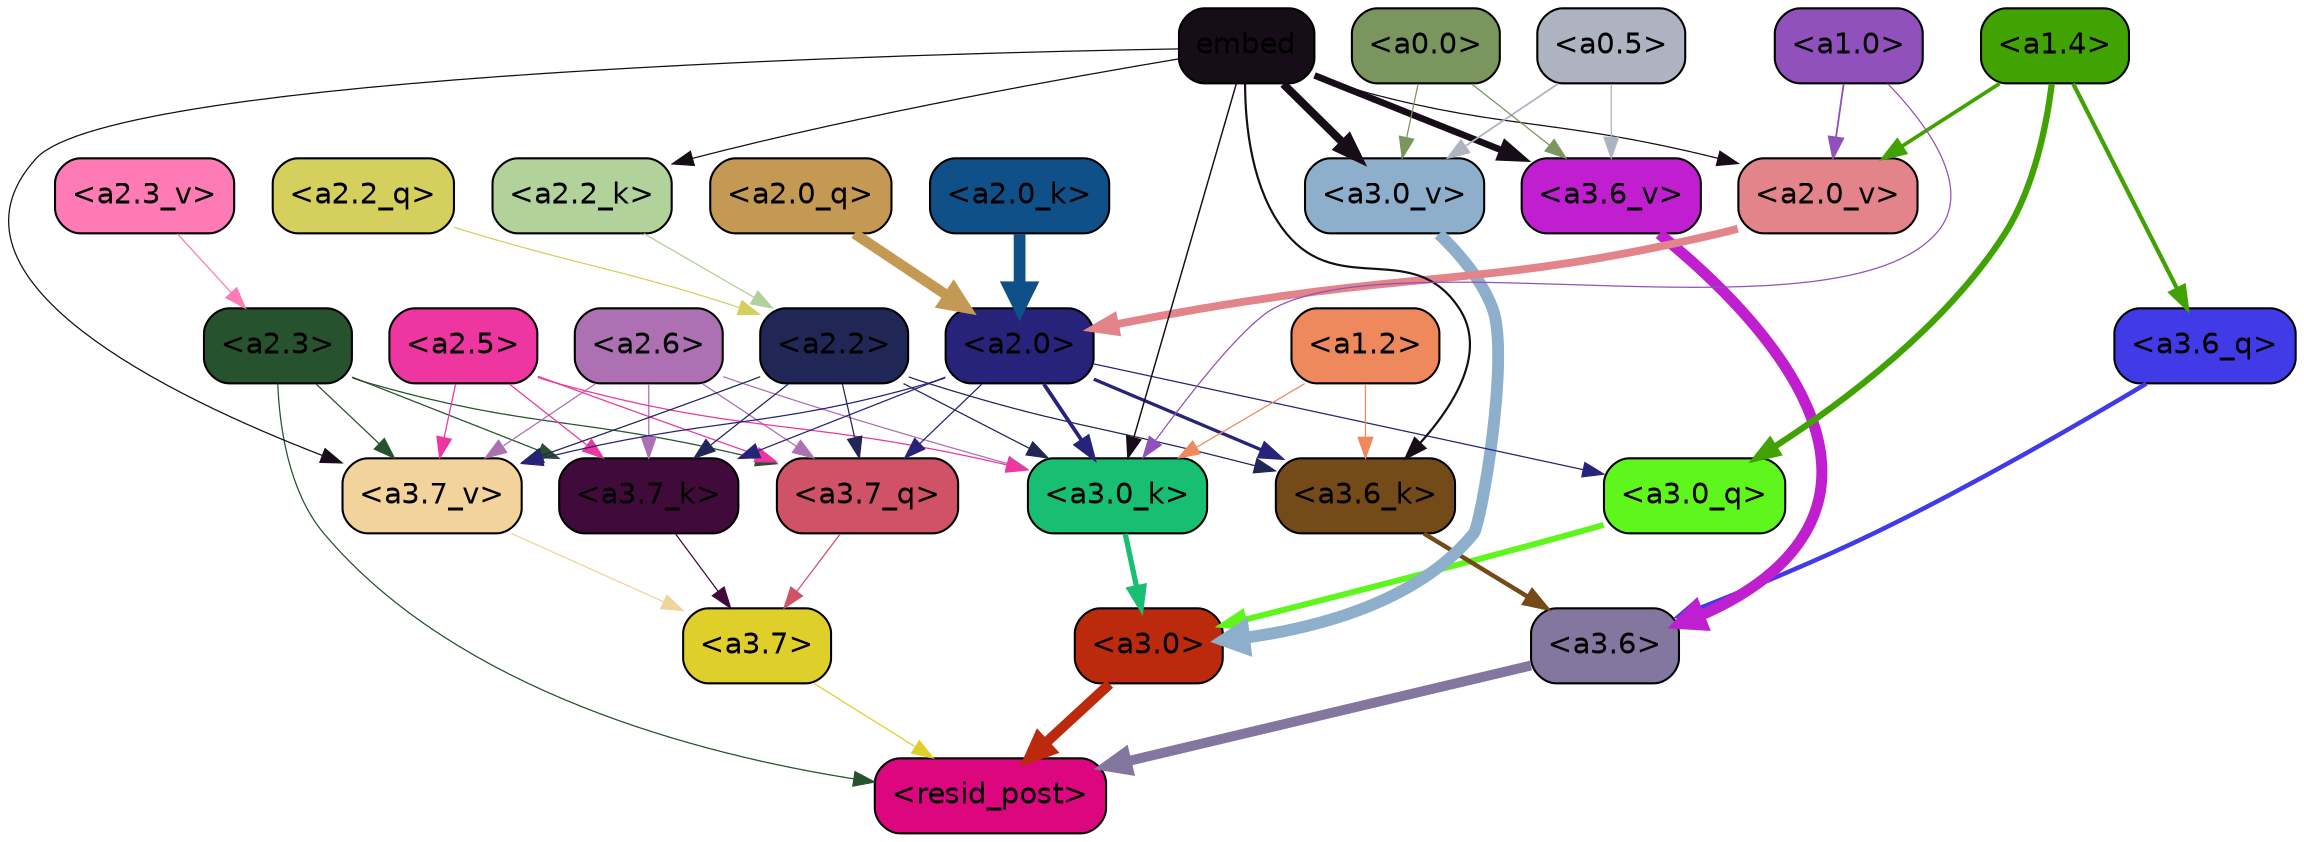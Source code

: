 strict digraph "" {
	graph [bgcolor=transparent,
		layout=dot,
		overlap=false,
		splines=true
	];
	"<a3.7>"	[color=black,
		fillcolor="#dfcf2b",
		fontname=Helvetica,
		shape=box,
		style="filled, rounded"];
	"<resid_post>"	[color=black,
		fillcolor="#dc067e",
		fontname=Helvetica,
		shape=box,
		style="filled, rounded"];
	"<a3.7>" -> "<resid_post>"	[color="#dfcf2b",
		penwidth=0.6];
	"<a3.6>"	[color=black,
		fillcolor="#84779f",
		fontname=Helvetica,
		shape=box,
		style="filled, rounded"];
	"<a3.6>" -> "<resid_post>"	[color="#84779f",
		penwidth=4.751592040061951];
	"<a3.0>"	[color=black,
		fillcolor="#bb2a0d",
		fontname=Helvetica,
		shape=box,
		style="filled, rounded"];
	"<a3.0>" -> "<resid_post>"	[color="#bb2a0d",
		penwidth=4.904066681861877];
	"<a2.3>"	[color=black,
		fillcolor="#27522e",
		fontname=Helvetica,
		shape=box,
		style="filled, rounded"];
	"<a2.3>" -> "<resid_post>"	[color="#27522e",
		penwidth=0.6];
	"<a3.7_q>"	[color=black,
		fillcolor="#d05267",
		fontname=Helvetica,
		shape=box,
		style="filled, rounded"];
	"<a2.3>" -> "<a3.7_q>"	[color="#27522e",
		penwidth=0.6];
	"<a3.7_k>"	[color=black,
		fillcolor="#400b3b",
		fontname=Helvetica,
		shape=box,
		style="filled, rounded"];
	"<a2.3>" -> "<a3.7_k>"	[color="#27522e",
		penwidth=0.6];
	"<a3.7_v>"	[color=black,
		fillcolor="#f2d39b",
		fontname=Helvetica,
		shape=box,
		style="filled, rounded"];
	"<a2.3>" -> "<a3.7_v>"	[color="#27522e",
		penwidth=0.6];
	"<a3.7_q>" -> "<a3.7>"	[color="#d05267",
		penwidth=0.6];
	"<a3.6_q>"	[color=black,
		fillcolor="#413be7",
		fontname=Helvetica,
		shape=box,
		style="filled, rounded"];
	"<a3.6_q>" -> "<a3.6>"	[color="#413be7",
		penwidth=2.160832464694977];
	"<a3.0_q>"	[color=black,
		fillcolor="#5ff61e",
		fontname=Helvetica,
		shape=box,
		style="filled, rounded"];
	"<a3.0_q>" -> "<a3.0>"	[color="#5ff61e",
		penwidth=2.870753765106201];
	"<a3.7_k>" -> "<a3.7>"	[color="#400b3b",
		penwidth=0.6];
	"<a3.6_k>"	[color=black,
		fillcolor="#744b18",
		fontname=Helvetica,
		shape=box,
		style="filled, rounded"];
	"<a3.6_k>" -> "<a3.6>"	[color="#744b18",
		penwidth=2.13908451795578];
	"<a3.0_k>"	[color=black,
		fillcolor="#18bf72",
		fontname=Helvetica,
		shape=box,
		style="filled, rounded"];
	"<a3.0_k>" -> "<a3.0>"	[color="#18bf72",
		penwidth=2.520303964614868];
	"<a3.7_v>" -> "<a3.7>"	[color="#f2d39b",
		penwidth=0.6];
	"<a3.6_v>"	[color=black,
		fillcolor="#bf1fce",
		fontname=Helvetica,
		shape=box,
		style="filled, rounded"];
	"<a3.6_v>" -> "<a3.6>"	[color="#bf1fce",
		penwidth=5.297133803367615];
	"<a3.0_v>"	[color=black,
		fillcolor="#8dafcc",
		fontname=Helvetica,
		shape=box,
		style="filled, rounded"];
	"<a3.0_v>" -> "<a3.0>"	[color="#8dafcc",
		penwidth=5.680712580680847];
	"<a2.6>"	[color=black,
		fillcolor="#ad70b3",
		fontname=Helvetica,
		shape=box,
		style="filled, rounded"];
	"<a2.6>" -> "<a3.7_q>"	[color="#ad70b3",
		penwidth=0.6];
	"<a2.6>" -> "<a3.7_k>"	[color="#ad70b3",
		penwidth=0.6];
	"<a2.6>" -> "<a3.0_k>"	[color="#ad70b3",
		penwidth=0.6];
	"<a2.6>" -> "<a3.7_v>"	[color="#ad70b3",
		penwidth=0.6];
	"<a2.5>"	[color=black,
		fillcolor="#ed36a0",
		fontname=Helvetica,
		shape=box,
		style="filled, rounded"];
	"<a2.5>" -> "<a3.7_q>"	[color="#ed36a0",
		penwidth=0.6];
	"<a2.5>" -> "<a3.7_k>"	[color="#ed36a0",
		penwidth=0.6];
	"<a2.5>" -> "<a3.0_k>"	[color="#ed36a0",
		penwidth=0.6];
	"<a2.5>" -> "<a3.7_v>"	[color="#ed36a0",
		penwidth=0.6];
	"<a2.2>"	[color=black,
		fillcolor="#202656",
		fontname=Helvetica,
		shape=box,
		style="filled, rounded"];
	"<a2.2>" -> "<a3.7_q>"	[color="#202656",
		penwidth=0.6];
	"<a2.2>" -> "<a3.7_k>"	[color="#202656",
		penwidth=0.6];
	"<a2.2>" -> "<a3.6_k>"	[color="#202656",
		penwidth=0.6];
	"<a2.2>" -> "<a3.0_k>"	[color="#202656",
		penwidth=0.6];
	"<a2.2>" -> "<a3.7_v>"	[color="#202656",
		penwidth=0.6];
	"<a2.0>"	[color=black,
		fillcolor="#28237a",
		fontname=Helvetica,
		shape=box,
		style="filled, rounded"];
	"<a2.0>" -> "<a3.7_q>"	[color="#28237a",
		penwidth=0.6];
	"<a2.0>" -> "<a3.0_q>"	[color="#28237a",
		penwidth=0.6];
	"<a2.0>" -> "<a3.7_k>"	[color="#28237a",
		penwidth=0.6];
	"<a2.0>" -> "<a3.6_k>"	[color="#28237a",
		penwidth=1.5897698998451233];
	"<a2.0>" -> "<a3.0_k>"	[color="#28237a",
		penwidth=1.8405593037605286];
	"<a2.0>" -> "<a3.7_v>"	[color="#28237a",
		penwidth=0.6];
	"<a1.4>"	[color=black,
		fillcolor="#41a204",
		fontname=Helvetica,
		shape=box,
		style="filled, rounded"];
	"<a1.4>" -> "<a3.6_q>"	[color="#41a204",
		penwidth=2.0260728895664215];
	"<a1.4>" -> "<a3.0_q>"	[color="#41a204",
		penwidth=3.0185627341270447];
	"<a2.0_v>"	[color=black,
		fillcolor="#e28489",
		fontname=Helvetica,
		shape=box,
		style="filled, rounded"];
	"<a1.4>" -> "<a2.0_v>"	[color="#41a204",
		penwidth=1.7970525026321411];
	"<a1.2>"	[color=black,
		fillcolor="#ed895d",
		fontname=Helvetica,
		shape=box,
		style="filled, rounded"];
	"<a1.2>" -> "<a3.6_k>"	[color="#ed895d",
		penwidth=0.6];
	"<a1.2>" -> "<a3.0_k>"	[color="#ed895d",
		penwidth=0.6];
	embed	[color=black,
		fillcolor="#170d18",
		fontname=Helvetica,
		shape=box,
		style="filled, rounded"];
	embed -> "<a3.6_k>"	[color="#170d18",
		penwidth=1.046662151813507];
	embed -> "<a3.0_k>"	[color="#170d18",
		penwidth=0.6995279788970947];
	embed -> "<a3.7_v>"	[color="#170d18",
		penwidth=0.6];
	embed -> "<a3.6_v>"	[color="#170d18",
		penwidth=3.1840110421180725];
	embed -> "<a3.0_v>"	[color="#170d18",
		penwidth=3.9005755856633186];
	"<a2.2_k>"	[color=black,
		fillcolor="#b2d29b",
		fontname=Helvetica,
		shape=box,
		style="filled, rounded"];
	embed -> "<a2.2_k>"	[color="#170d18",
		penwidth=0.6];
	embed -> "<a2.0_v>"	[color="#170d18",
		penwidth=0.6];
	"<a1.0>"	[color=black,
		fillcolor="#9151bc",
		fontname=Helvetica,
		shape=box,
		style="filled, rounded"];
	"<a1.0>" -> "<a3.0_k>"	[color="#9151bc",
		penwidth=0.6];
	"<a1.0>" -> "<a2.0_v>"	[color="#9151bc",
		penwidth=0.8836666345596313];
	"<a0.5>"	[color=black,
		fillcolor="#aeb3c1",
		fontname=Helvetica,
		shape=box,
		style="filled, rounded"];
	"<a0.5>" -> "<a3.6_v>"	[color="#aeb3c1",
		penwidth=0.6];
	"<a0.5>" -> "<a3.0_v>"	[color="#aeb3c1",
		penwidth=0.8493617177009583];
	"<a0.0>"	[color=black,
		fillcolor="#7b955e",
		fontname=Helvetica,
		shape=box,
		style="filled, rounded"];
	"<a0.0>" -> "<a3.6_v>"	[color="#7b955e",
		penwidth=0.6];
	"<a0.0>" -> "<a3.0_v>"	[color="#7b955e",
		penwidth=0.6];
	"<a2.2_q>"	[color=black,
		fillcolor="#d5d05e",
		fontname=Helvetica,
		shape=box,
		style="filled, rounded"];
	"<a2.2_q>" -> "<a2.2>"	[color="#d5d05e",
		penwidth=0.6];
	"<a2.0_q>"	[color=black,
		fillcolor="#c49953",
		fontname=Helvetica,
		shape=box,
		style="filled, rounded"];
	"<a2.0_q>" -> "<a2.0>"	[color="#c49953",
		penwidth=5.0040658712387085];
	"<a2.2_k>" -> "<a2.2>"	[color="#b2d29b",
		penwidth=0.6304321400821209];
	"<a2.0_k>"	[color=black,
		fillcolor="#0f5088",
		fontname=Helvetica,
		shape=box,
		style="filled, rounded"];
	"<a2.0_k>" -> "<a2.0>"	[color="#0f5088",
		penwidth=5.6445024609565735];
	"<a2.3_v>"	[color=black,
		fillcolor="#fe7bb6",
		fontname=Helvetica,
		shape=box,
		style="filled, rounded"];
	"<a2.3_v>" -> "<a2.3>"	[color="#fe7bb6",
		penwidth=0.6];
	"<a2.0_v>" -> "<a2.0>"	[color="#e28489",
		penwidth=3.781584322452545];
}
